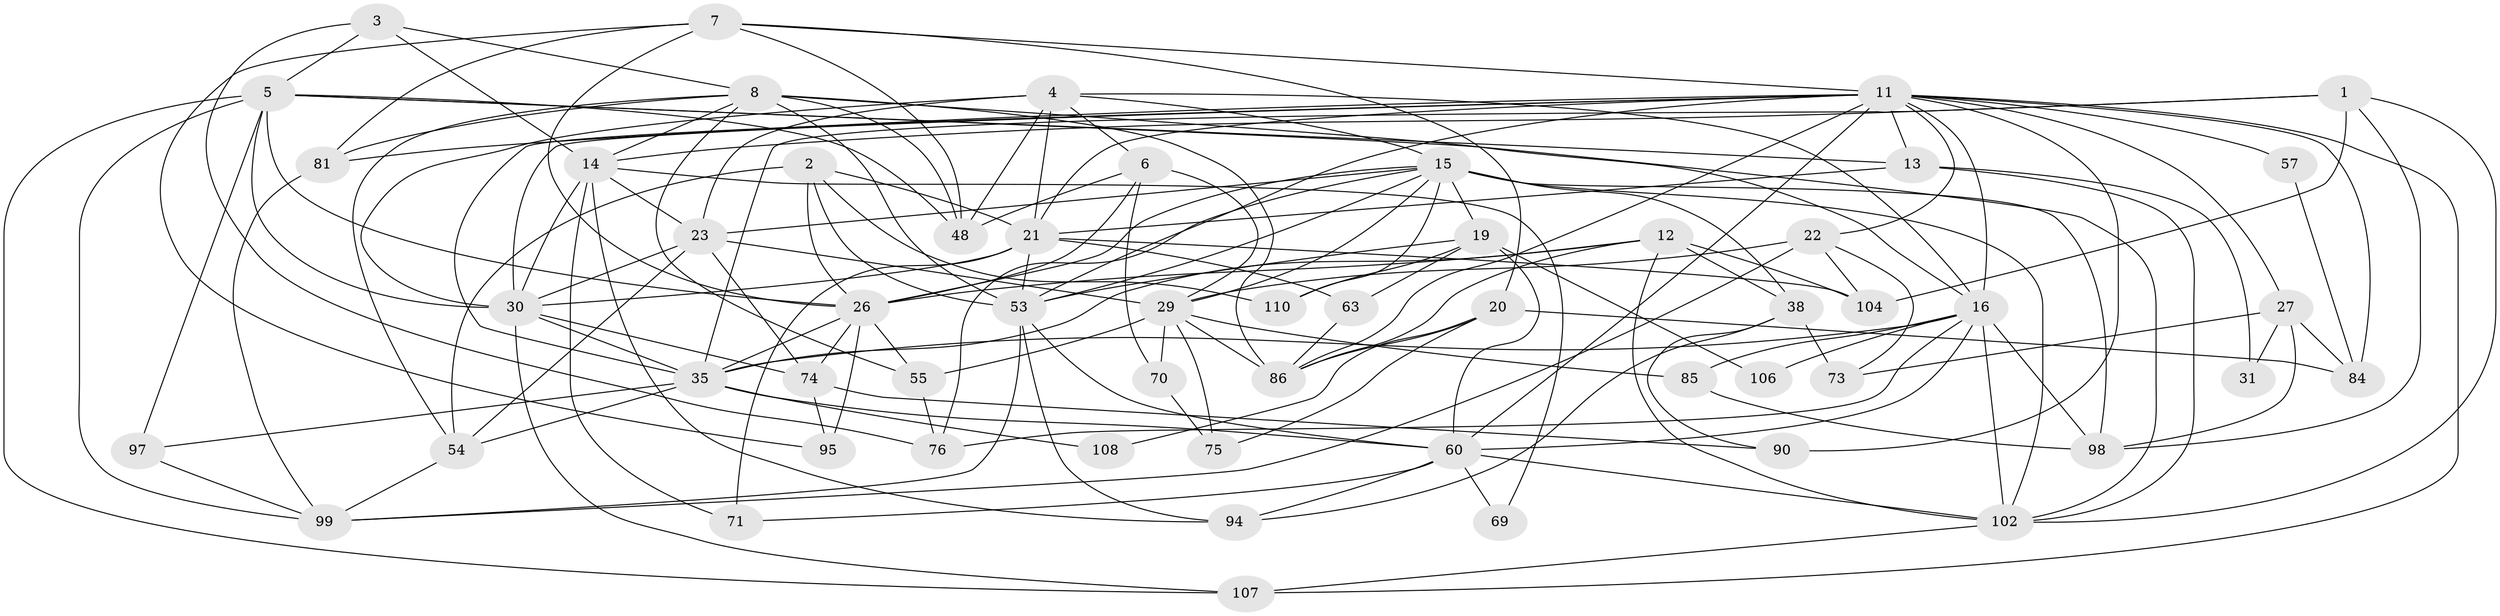 // original degree distribution, {2: 0.1504424778761062, 4: 0.23893805309734514, 5: 0.17699115044247787, 6: 0.09734513274336283, 3: 0.2743362831858407, 8: 0.017699115044247787, 7: 0.04424778761061947}
// Generated by graph-tools (version 1.1) at 2025/14/03/09/25 04:14:58]
// undirected, 56 vertices, 156 edges
graph export_dot {
graph [start="1"]
  node [color=gray90,style=filled];
  1 [super="+61"];
  2 [super="+18"];
  3 [super="+40"];
  4 [super="+45+36"];
  5 [super="+9+64+59"];
  6;
  7 [super="+10"];
  8 [super="+65+68"];
  11 [super="+100+96+52+72"];
  12 [super="+34+113"];
  13 [super="+66"];
  14 [super="+37"];
  15 [super="+17"];
  16 [super="+24"];
  19 [super="+25"];
  20 [super="+92+46"];
  21 [super="+42+41"];
  22 [super="+78"];
  23 [super="+39"];
  26 [super="+51+111"];
  27;
  29 [super="+32"];
  30 [super="+49"];
  31;
  35 [super="+77"];
  38 [super="+101"];
  48;
  53 [super="+109"];
  54 [super="+93"];
  55;
  57;
  60 [super="+89"];
  63;
  69;
  70;
  71;
  73;
  74 [super="+82"];
  75;
  76 [super="+83"];
  81;
  84;
  85;
  86;
  90;
  94;
  95;
  97;
  98;
  99;
  102;
  104;
  106;
  107;
  108;
  110;
  1 -- 102;
  1 -- 98;
  1 -- 35;
  1 -- 104;
  1 -- 14;
  2 -- 110;
  2 -- 21;
  2 -- 53;
  2 -- 26;
  2 -- 54;
  3 -- 5;
  3 -- 76;
  3 -- 14 [weight=2];
  3 -- 8;
  4 -- 48;
  4 -- 21 [weight=2];
  4 -- 6;
  4 -- 23;
  4 -- 16;
  4 -- 15;
  4 -- 30;
  5 -- 102;
  5 -- 26;
  5 -- 48;
  5 -- 30;
  5 -- 97;
  5 -- 99;
  5 -- 107;
  5 -- 13;
  6 -- 48;
  6 -- 70;
  6 -- 29;
  6 -- 26;
  7 -- 48;
  7 -- 81;
  7 -- 20;
  7 -- 26;
  7 -- 95;
  7 -- 11;
  8 -- 16 [weight=2];
  8 -- 55;
  8 -- 48;
  8 -- 14;
  8 -- 53;
  8 -- 81;
  8 -- 86;
  8 -- 54;
  11 -- 90 [weight=2];
  11 -- 81;
  11 -- 86;
  11 -- 107;
  11 -- 57;
  11 -- 16;
  11 -- 35;
  11 -- 21;
  11 -- 13;
  11 -- 84;
  11 -- 53;
  11 -- 22;
  11 -- 27;
  11 -- 30 [weight=2];
  11 -- 60;
  12 -- 104;
  12 -- 86 [weight=2];
  12 -- 35;
  12 -- 26;
  12 -- 102;
  12 -- 38;
  13 -- 102;
  13 -- 31;
  13 -- 21;
  14 -- 94;
  14 -- 69;
  14 -- 71;
  14 -- 23;
  14 -- 30;
  15 -- 102;
  15 -- 23;
  15 -- 98;
  15 -- 110;
  15 -- 19 [weight=3];
  15 -- 53;
  15 -- 26;
  15 -- 29;
  15 -- 76;
  15 -- 38;
  16 -- 98;
  16 -- 35;
  16 -- 102;
  16 -- 106;
  16 -- 76;
  16 -- 85;
  16 -- 60;
  19 -- 63;
  19 -- 53;
  19 -- 106;
  19 -- 110;
  19 -- 60;
  20 -- 75;
  20 -- 84;
  20 -- 108;
  20 -- 86;
  21 -- 53;
  21 -- 30;
  21 -- 63;
  21 -- 104;
  21 -- 71;
  22 -- 104;
  22 -- 99;
  22 -- 73;
  22 -- 29;
  23 -- 74;
  23 -- 29;
  23 -- 54;
  23 -- 30;
  26 -- 35;
  26 -- 55;
  26 -- 95;
  26 -- 74;
  27 -- 84;
  27 -- 31;
  27 -- 73;
  27 -- 98;
  29 -- 85;
  29 -- 70;
  29 -- 86;
  29 -- 55;
  29 -- 75;
  30 -- 107;
  30 -- 35 [weight=2];
  30 -- 74;
  35 -- 97;
  35 -- 108 [weight=2];
  35 -- 54;
  35 -- 60;
  38 -- 94;
  38 -- 90;
  38 -- 73;
  53 -- 94;
  53 -- 99;
  53 -- 60;
  54 -- 99;
  55 -- 76;
  57 -- 84;
  60 -- 69;
  60 -- 102;
  60 -- 71;
  60 -- 94;
  63 -- 86;
  70 -- 75;
  74 -- 90;
  74 -- 95;
  81 -- 99;
  85 -- 98;
  97 -- 99;
  102 -- 107;
}
